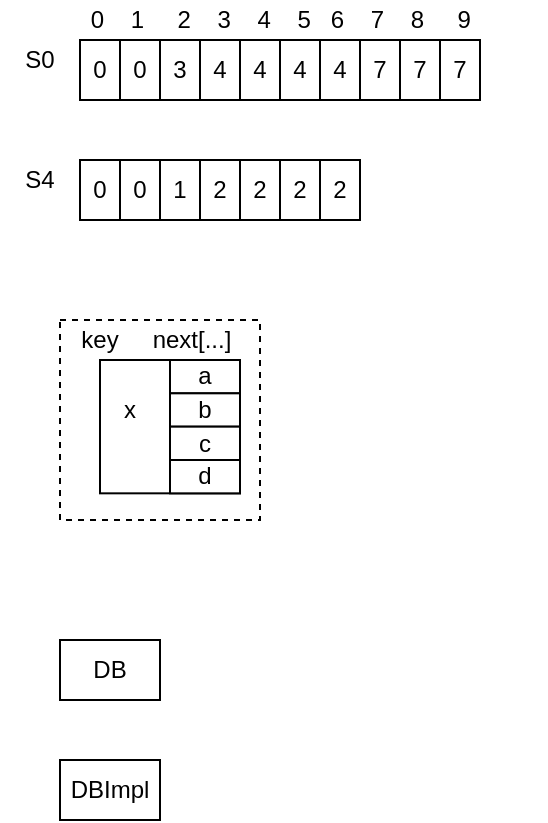 <mxfile version="14.4.2" type="github">
  <diagram id="FbwLlwbWRH05Lewgxh2s" name="Page-1">
    <mxGraphModel dx="1373" dy="769" grid="1" gridSize="10" guides="1" tooltips="1" connect="1" arrows="1" fold="1" page="1" pageScale="1" pageWidth="850" pageHeight="1100" math="0" shadow="0">
      <root>
        <mxCell id="0" />
        <mxCell id="1" parent="0" />
        <mxCell id="JJRQ3spBi9KuivwHK7BW-1" value="0" style="rounded=0;whiteSpace=wrap;html=1;" parent="1" vertex="1">
          <mxGeometry x="170" y="70" width="20" height="30" as="geometry" />
        </mxCell>
        <mxCell id="JJRQ3spBi9KuivwHK7BW-2" value="0" style="rounded=0;whiteSpace=wrap;html=1;" parent="1" vertex="1">
          <mxGeometry x="190" y="70" width="20" height="30" as="geometry" />
        </mxCell>
        <mxCell id="JJRQ3spBi9KuivwHK7BW-3" value="3" style="rounded=0;whiteSpace=wrap;html=1;" parent="1" vertex="1">
          <mxGeometry x="210" y="70" width="20" height="30" as="geometry" />
        </mxCell>
        <mxCell id="JJRQ3spBi9KuivwHK7BW-4" value="4" style="rounded=0;whiteSpace=wrap;html=1;" parent="1" vertex="1">
          <mxGeometry x="230" y="70" width="20" height="30" as="geometry" />
        </mxCell>
        <mxCell id="JJRQ3spBi9KuivwHK7BW-5" value="4" style="rounded=0;whiteSpace=wrap;html=1;" parent="1" vertex="1">
          <mxGeometry x="250" y="70" width="20" height="30" as="geometry" />
        </mxCell>
        <mxCell id="JJRQ3spBi9KuivwHK7BW-6" value="4" style="rounded=0;whiteSpace=wrap;html=1;" parent="1" vertex="1">
          <mxGeometry x="270" y="70" width="20" height="30" as="geometry" />
        </mxCell>
        <mxCell id="JJRQ3spBi9KuivwHK7BW-7" value="4" style="rounded=0;whiteSpace=wrap;html=1;" parent="1" vertex="1">
          <mxGeometry x="290" y="70" width="20" height="30" as="geometry" />
        </mxCell>
        <mxCell id="JJRQ3spBi9KuivwHK7BW-8" value="7" style="rounded=0;whiteSpace=wrap;html=1;" parent="1" vertex="1">
          <mxGeometry x="310" y="70" width="20" height="30" as="geometry" />
        </mxCell>
        <mxCell id="JJRQ3spBi9KuivwHK7BW-9" value="7" style="rounded=0;whiteSpace=wrap;html=1;" parent="1" vertex="1">
          <mxGeometry x="330" y="70" width="20" height="30" as="geometry" />
        </mxCell>
        <mxCell id="JJRQ3spBi9KuivwHK7BW-10" value="7" style="rounded=0;whiteSpace=wrap;html=1;" parent="1" vertex="1">
          <mxGeometry x="350" y="70" width="20" height="30" as="geometry" />
        </mxCell>
        <mxCell id="JJRQ3spBi9KuivwHK7BW-11" value="0" style="rounded=0;whiteSpace=wrap;html=1;" parent="1" vertex="1">
          <mxGeometry x="170" y="130" width="20" height="30" as="geometry" />
        </mxCell>
        <mxCell id="JJRQ3spBi9KuivwHK7BW-12" value="0" style="rounded=0;whiteSpace=wrap;html=1;" parent="1" vertex="1">
          <mxGeometry x="190" y="130" width="20" height="30" as="geometry" />
        </mxCell>
        <mxCell id="JJRQ3spBi9KuivwHK7BW-13" value="1" style="rounded=0;whiteSpace=wrap;html=1;" parent="1" vertex="1">
          <mxGeometry x="210" y="130" width="20" height="30" as="geometry" />
        </mxCell>
        <mxCell id="JJRQ3spBi9KuivwHK7BW-14" value="2" style="rounded=0;whiteSpace=wrap;html=1;" parent="1" vertex="1">
          <mxGeometry x="230" y="130" width="20" height="30" as="geometry" />
        </mxCell>
        <mxCell id="JJRQ3spBi9KuivwHK7BW-15" value="2" style="rounded=0;whiteSpace=wrap;html=1;" parent="1" vertex="1">
          <mxGeometry x="250" y="130" width="20" height="30" as="geometry" />
        </mxCell>
        <mxCell id="JJRQ3spBi9KuivwHK7BW-16" value="&amp;nbsp;0&amp;nbsp; &amp;nbsp; 1&amp;nbsp; &amp;nbsp; &amp;nbsp;2&amp;nbsp; &amp;nbsp; 3&amp;nbsp; &amp;nbsp; 4&amp;nbsp; &amp;nbsp; 5&amp;nbsp; &amp;nbsp;6&amp;nbsp; &amp;nbsp; 7&amp;nbsp; &amp;nbsp; 8&amp;nbsp; &amp;nbsp; &amp;nbsp;9" style="text;html=1;strokeColor=none;fillColor=none;align=left;verticalAlign=middle;whiteSpace=wrap;rounded=0;" parent="1" vertex="1">
          <mxGeometry x="170" y="50" width="233" height="20" as="geometry" />
        </mxCell>
        <mxCell id="JJRQ3spBi9KuivwHK7BW-19" value="2" style="rounded=0;whiteSpace=wrap;html=1;" parent="1" vertex="1">
          <mxGeometry x="270" y="130" width="20" height="30" as="geometry" />
        </mxCell>
        <mxCell id="JJRQ3spBi9KuivwHK7BW-20" value="2" style="rounded=0;whiteSpace=wrap;html=1;" parent="1" vertex="1">
          <mxGeometry x="290" y="130" width="20" height="30" as="geometry" />
        </mxCell>
        <mxCell id="JJRQ3spBi9KuivwHK7BW-21" value="S0" style="text;html=1;strokeColor=none;fillColor=none;align=center;verticalAlign=middle;whiteSpace=wrap;rounded=0;" parent="1" vertex="1">
          <mxGeometry x="130" y="70" width="40" height="20" as="geometry" />
        </mxCell>
        <mxCell id="JJRQ3spBi9KuivwHK7BW-22" value="S4" style="text;html=1;strokeColor=none;fillColor=none;align=center;verticalAlign=middle;whiteSpace=wrap;rounded=0;" parent="1" vertex="1">
          <mxGeometry x="130" y="130" width="40" height="20" as="geometry" />
        </mxCell>
        <mxCell id="A2IB_tkcsXlLNOzob3Ax-12" value="" style="group" parent="1" vertex="1" connectable="0">
          <mxGeometry x="160" y="210" width="130" height="120" as="geometry" />
        </mxCell>
        <mxCell id="A2IB_tkcsXlLNOzob3Ax-7" value="" style="group" parent="A2IB_tkcsXlLNOzob3Ax-12" vertex="1" connectable="0">
          <mxGeometry x="20" y="20" width="110" height="100" as="geometry" />
        </mxCell>
        <mxCell id="A2IB_tkcsXlLNOzob3Ax-11" value="" style="rounded=0;whiteSpace=wrap;html=1;dashed=1;" parent="A2IB_tkcsXlLNOzob3Ax-7" vertex="1">
          <mxGeometry x="-20" y="-20" width="100" height="100" as="geometry" />
        </mxCell>
        <mxCell id="A2IB_tkcsXlLNOzob3Ax-2" value="" style="rounded=0;whiteSpace=wrap;html=1;" parent="A2IB_tkcsXlLNOzob3Ax-7" vertex="1">
          <mxGeometry width="70" height="66.667" as="geometry" />
        </mxCell>
        <mxCell id="A2IB_tkcsXlLNOzob3Ax-3" value="a" style="rounded=0;whiteSpace=wrap;html=1;" parent="A2IB_tkcsXlLNOzob3Ax-7" vertex="1">
          <mxGeometry x="35" width="35" height="16.667" as="geometry" />
        </mxCell>
        <mxCell id="A2IB_tkcsXlLNOzob3Ax-4" value="b" style="rounded=0;whiteSpace=wrap;html=1;" parent="A2IB_tkcsXlLNOzob3Ax-7" vertex="1">
          <mxGeometry x="35" y="16.667" width="35" height="16.667" as="geometry" />
        </mxCell>
        <mxCell id="A2IB_tkcsXlLNOzob3Ax-5" value="c" style="rounded=0;whiteSpace=wrap;html=1;" parent="A2IB_tkcsXlLNOzob3Ax-7" vertex="1">
          <mxGeometry x="35" y="33.333" width="35" height="16.667" as="geometry" />
        </mxCell>
        <mxCell id="A2IB_tkcsXlLNOzob3Ax-6" value="d" style="rounded=0;whiteSpace=wrap;html=1;" parent="A2IB_tkcsXlLNOzob3Ax-7" vertex="1">
          <mxGeometry x="35" y="50" width="35" height="16.667" as="geometry" />
        </mxCell>
        <mxCell id="A2IB_tkcsXlLNOzob3Ax-15" value="x" style="text;html=1;strokeColor=none;fillColor=none;align=center;verticalAlign=middle;whiteSpace=wrap;rounded=0;dashed=1;" parent="A2IB_tkcsXlLNOzob3Ax-7" vertex="1">
          <mxGeometry x="-5" y="15" width="40" height="20" as="geometry" />
        </mxCell>
        <mxCell id="A2IB_tkcsXlLNOzob3Ax-9" value="next[...]" style="text;html=1;strokeColor=none;fillColor=none;align=center;verticalAlign=middle;whiteSpace=wrap;rounded=0;" parent="A2IB_tkcsXlLNOzob3Ax-12" vertex="1">
          <mxGeometry x="46" width="40" height="20" as="geometry" />
        </mxCell>
        <mxCell id="A2IB_tkcsXlLNOzob3Ax-8" value="key" style="text;html=1;strokeColor=none;fillColor=none;align=center;verticalAlign=middle;whiteSpace=wrap;rounded=0;" parent="A2IB_tkcsXlLNOzob3Ax-12" vertex="1">
          <mxGeometry width="40" height="20" as="geometry" />
        </mxCell>
        <mxCell id="HcVUrXkage0CEE2Wqh88-1" value="DBImpl" style="text;html=1;fillColor=none;align=center;verticalAlign=middle;whiteSpace=wrap;rounded=0;strokeColor=#000000;" vertex="1" parent="1">
          <mxGeometry x="160" y="430" width="50" height="30" as="geometry" />
        </mxCell>
        <mxCell id="HcVUrXkage0CEE2Wqh88-2" value="DB" style="text;html=1;fillColor=none;align=center;verticalAlign=middle;whiteSpace=wrap;rounded=0;strokeColor=#000000;" vertex="1" parent="1">
          <mxGeometry x="160" y="370" width="50" height="30" as="geometry" />
        </mxCell>
      </root>
    </mxGraphModel>
  </diagram>
</mxfile>
